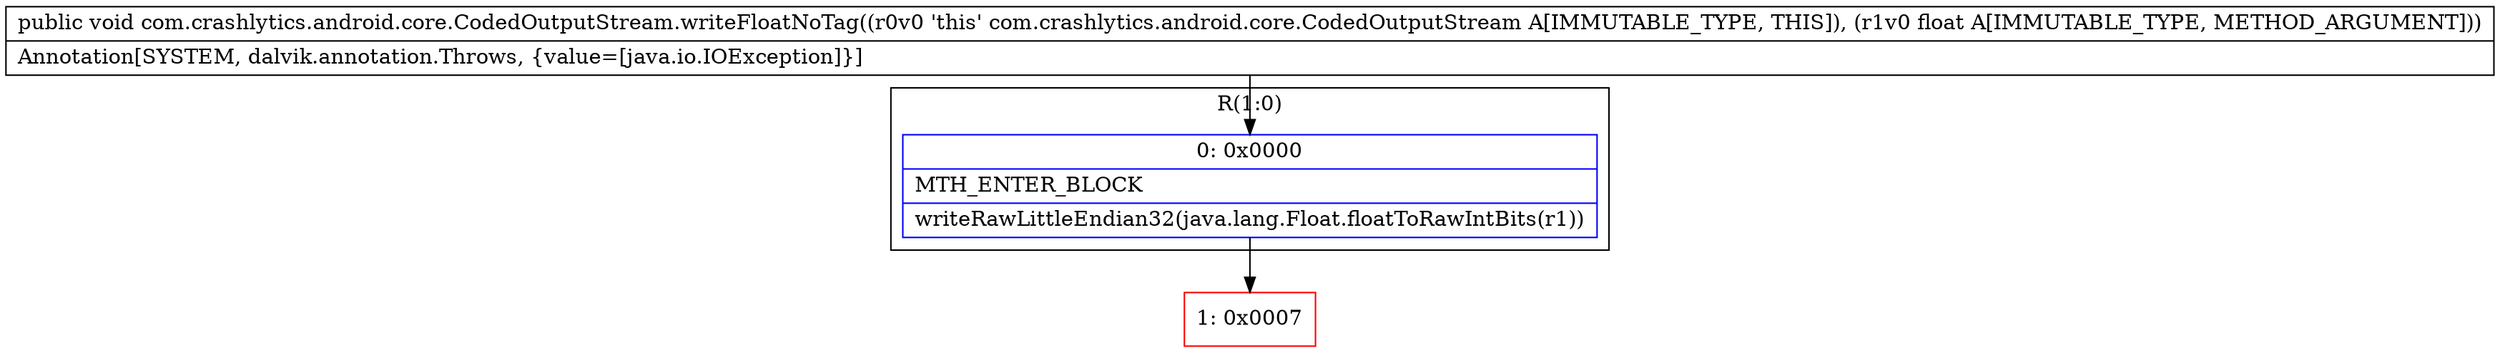 digraph "CFG forcom.crashlytics.android.core.CodedOutputStream.writeFloatNoTag(F)V" {
subgraph cluster_Region_726750881 {
label = "R(1:0)";
node [shape=record,color=blue];
Node_0 [shape=record,label="{0\:\ 0x0000|MTH_ENTER_BLOCK\l|writeRawLittleEndian32(java.lang.Float.floatToRawIntBits(r1))\l}"];
}
Node_1 [shape=record,color=red,label="{1\:\ 0x0007}"];
MethodNode[shape=record,label="{public void com.crashlytics.android.core.CodedOutputStream.writeFloatNoTag((r0v0 'this' com.crashlytics.android.core.CodedOutputStream A[IMMUTABLE_TYPE, THIS]), (r1v0 float A[IMMUTABLE_TYPE, METHOD_ARGUMENT]))  | Annotation[SYSTEM, dalvik.annotation.Throws, \{value=[java.io.IOException]\}]\l}"];
MethodNode -> Node_0;
Node_0 -> Node_1;
}

